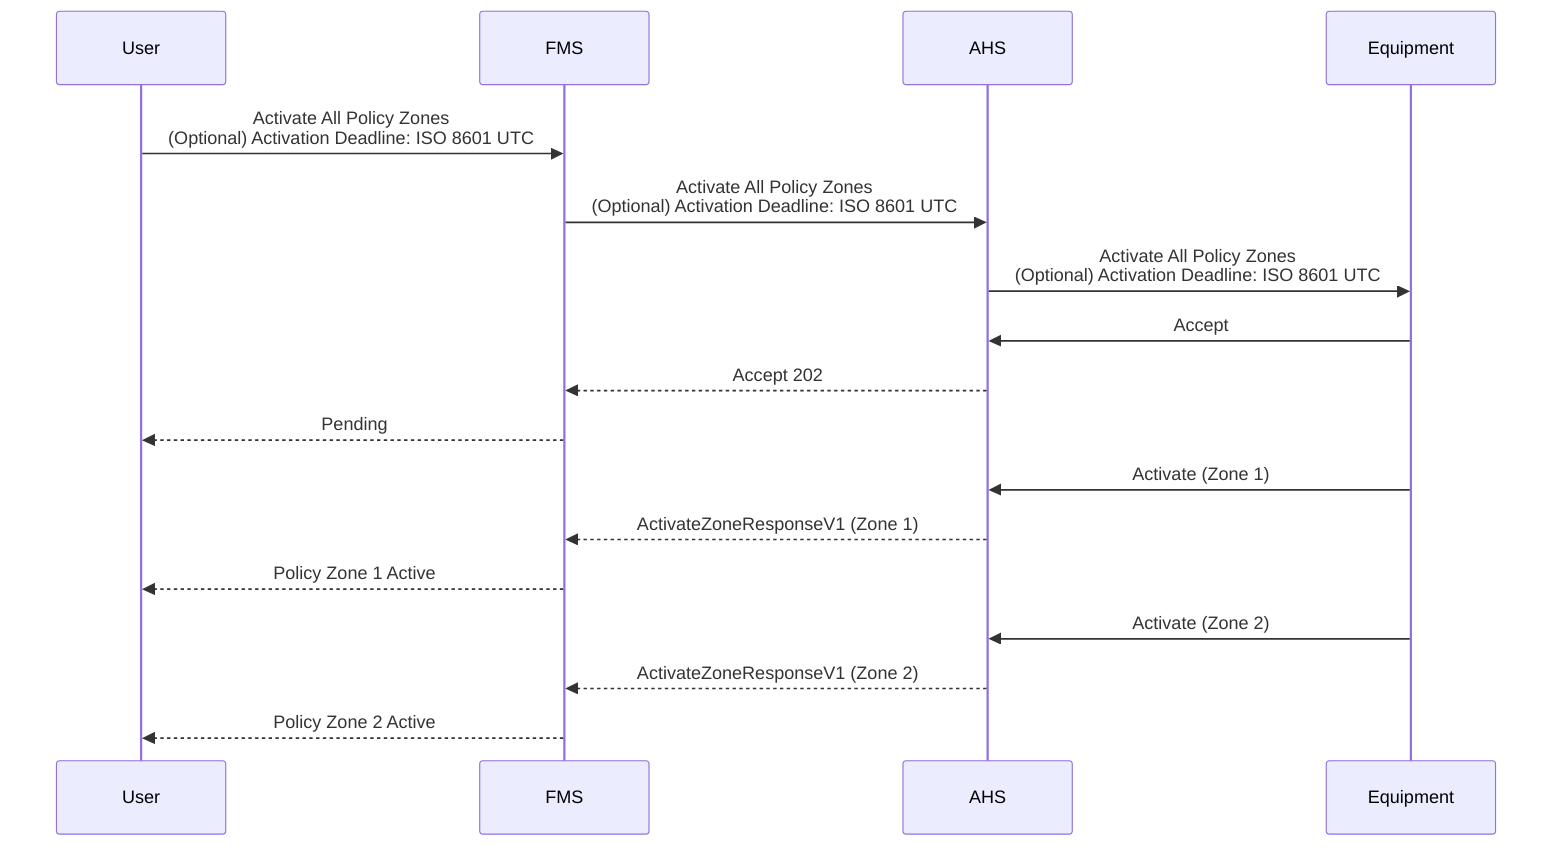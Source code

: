 sequenceDiagram
    participant User
    participant FMS
    participant AHS
    participant Equipment

    User->>FMS: Activate All Policy Zones <br/> (Optional) Activation Deadline: ISO 8601 UTC
    FMS->>AHS: Activate All Policy Zones <br/> (Optional) Activation Deadline: ISO 8601 UTC
    AHS->>Equipment: Activate All Policy Zones <br/> (Optional) Activation Deadline: ISO 8601 UTC
    Equipment->>AHS: Accept
    AHS-->>FMS: Accept 202
    FMS-->>User: Pending

    Equipment->>AHS: Activate (Zone 1)
    AHS-->>FMS: ActivateZoneResponseV1 (Zone 1)
    FMS-->>User: Policy Zone 1 Active

    Equipment->>AHS: Activate (Zone 2)
    AHS-->>FMS: ActivateZoneResponseV1 (Zone 2)
    FMS-->>User: Policy Zone 2 Active